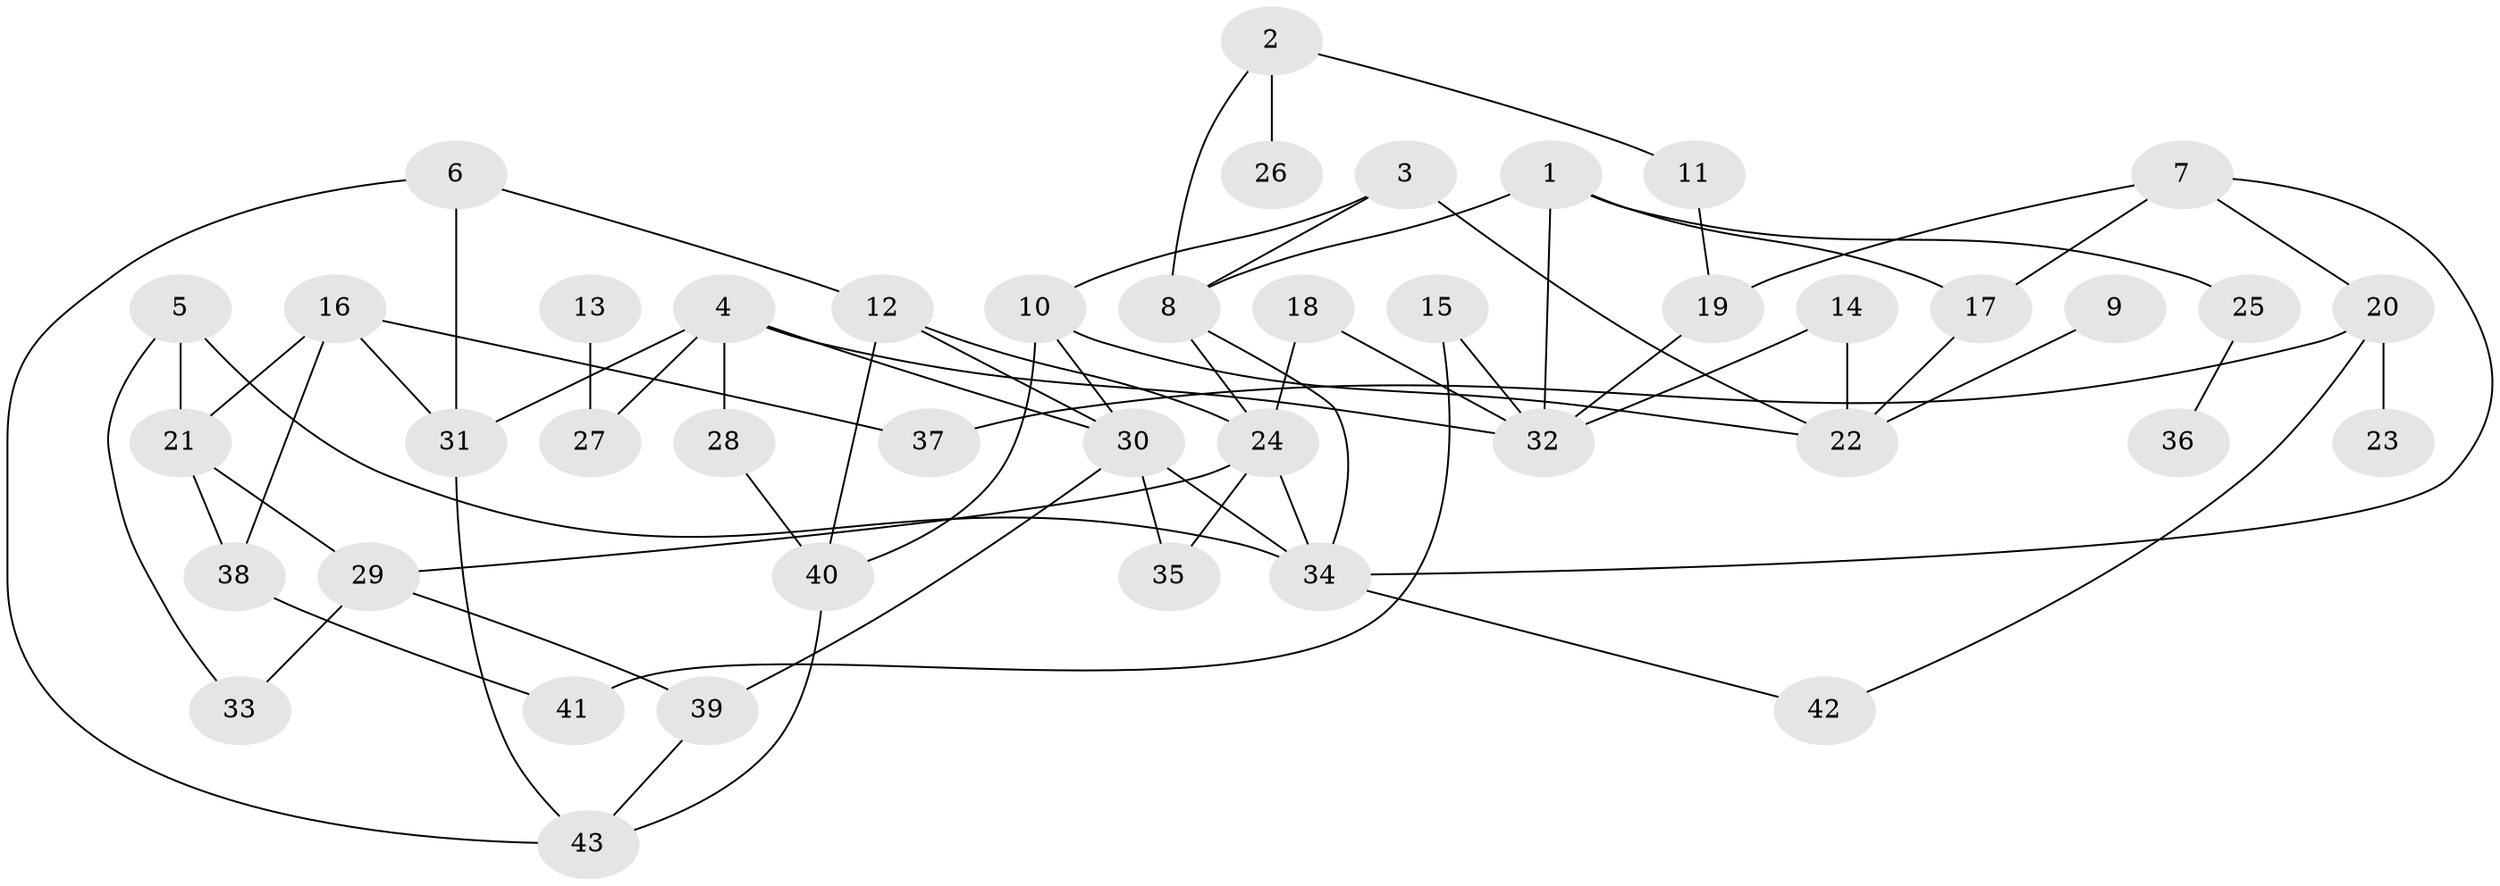 // original degree distribution, {4: 0.09411764705882353, 6: 0.058823529411764705, 5: 0.08235294117647059, 7: 0.011764705882352941, 1: 0.2823529411764706, 3: 0.1411764705882353, 2: 0.32941176470588235}
// Generated by graph-tools (version 1.1) at 2025/36/03/04/25 23:36:04]
// undirected, 43 vertices, 68 edges
graph export_dot {
  node [color=gray90,style=filled];
  1;
  2;
  3;
  4;
  5;
  6;
  7;
  8;
  9;
  10;
  11;
  12;
  13;
  14;
  15;
  16;
  17;
  18;
  19;
  20;
  21;
  22;
  23;
  24;
  25;
  26;
  27;
  28;
  29;
  30;
  31;
  32;
  33;
  34;
  35;
  36;
  37;
  38;
  39;
  40;
  41;
  42;
  43;
  1 -- 8 [weight=1.0];
  1 -- 17 [weight=1.0];
  1 -- 25 [weight=1.0];
  1 -- 32 [weight=1.0];
  2 -- 8 [weight=1.0];
  2 -- 11 [weight=1.0];
  2 -- 26 [weight=1.0];
  3 -- 8 [weight=1.0];
  3 -- 10 [weight=1.0];
  3 -- 22 [weight=1.0];
  4 -- 27 [weight=1.0];
  4 -- 28 [weight=1.0];
  4 -- 30 [weight=1.0];
  4 -- 31 [weight=1.0];
  4 -- 32 [weight=1.0];
  5 -- 21 [weight=1.0];
  5 -- 33 [weight=1.0];
  5 -- 34 [weight=1.0];
  6 -- 12 [weight=1.0];
  6 -- 31 [weight=1.0];
  6 -- 43 [weight=1.0];
  7 -- 17 [weight=1.0];
  7 -- 19 [weight=1.0];
  7 -- 20 [weight=1.0];
  7 -- 34 [weight=1.0];
  8 -- 24 [weight=1.0];
  8 -- 34 [weight=1.0];
  9 -- 22 [weight=1.0];
  10 -- 22 [weight=1.0];
  10 -- 30 [weight=1.0];
  10 -- 40 [weight=1.0];
  11 -- 19 [weight=1.0];
  12 -- 24 [weight=1.0];
  12 -- 30 [weight=1.0];
  12 -- 40 [weight=1.0];
  13 -- 27 [weight=1.0];
  14 -- 22 [weight=1.0];
  14 -- 32 [weight=1.0];
  15 -- 32 [weight=1.0];
  15 -- 41 [weight=1.0];
  16 -- 21 [weight=1.0];
  16 -- 31 [weight=1.0];
  16 -- 37 [weight=1.0];
  16 -- 38 [weight=1.0];
  17 -- 22 [weight=1.0];
  18 -- 24 [weight=1.0];
  18 -- 32 [weight=1.0];
  19 -- 32 [weight=1.0];
  20 -- 23 [weight=1.0];
  20 -- 37 [weight=1.0];
  20 -- 42 [weight=1.0];
  21 -- 29 [weight=1.0];
  21 -- 38 [weight=1.0];
  24 -- 29 [weight=1.0];
  24 -- 34 [weight=1.0];
  24 -- 35 [weight=1.0];
  25 -- 36 [weight=1.0];
  28 -- 40 [weight=1.0];
  29 -- 33 [weight=1.0];
  29 -- 39 [weight=1.0];
  30 -- 34 [weight=1.0];
  30 -- 35 [weight=1.0];
  30 -- 39 [weight=1.0];
  31 -- 43 [weight=1.0];
  34 -- 42 [weight=1.0];
  38 -- 41 [weight=1.0];
  39 -- 43 [weight=1.0];
  40 -- 43 [weight=1.0];
}
